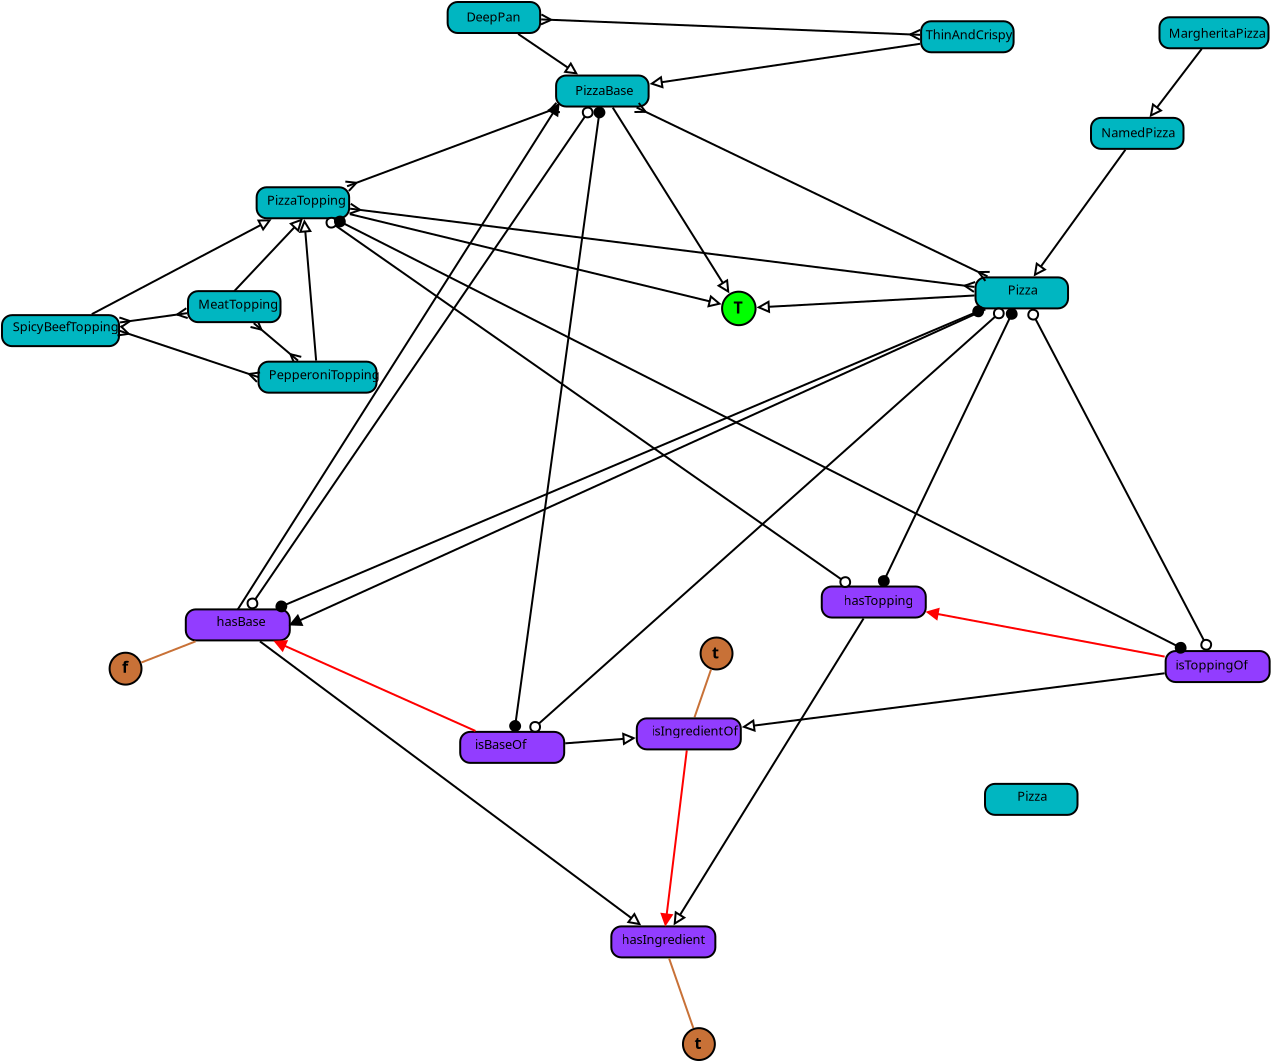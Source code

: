 <?xml version="1.0" encoding="UTF-8"?>
<dia:diagram xmlns:dia="http://www.lysator.liu.se/~alla/dia/">
  <dia:layer name="Tło" visible="true">
    <dia:group>
      <dia:object type="Standard - Box" version="0" id="O0">
        <dia:attribute name="obj_pos">
          <dia:point val="34.142,20.705"/>
        </dia:attribute>
        <dia:attribute name="obj_bb">
          <dia:rectangle val="34.093,20.655;39.392,22.305"/>
        </dia:attribute>
        <dia:attribute name="elem_corner">
          <dia:point val="34.142,20.705"/>
        </dia:attribute>
        <dia:attribute name="elem_width">
          <dia:real val="5.2"/>
        </dia:attribute>
        <dia:attribute name="elem_height">
          <dia:real val="1.55"/>
        </dia:attribute>
        <dia:attribute name="inner_color">
          <dia:color val="#923dff"/>
        </dia:attribute>
        <dia:attribute name="show_background">
          <dia:boolean val="true"/>
        </dia:attribute>
        <dia:attribute name="corner_radius">
          <dia:real val="0.5"/>
        </dia:attribute>
      </dia:object>
      <dia:object type="Standard - Text" version="1" id="O1">
        <dia:attribute name="obj_pos">
          <dia:point val="34.655,21.58"/>
        </dia:attribute>
        <dia:attribute name="obj_bb">
          <dia:rectangle val="34.655,21.038;38.678,21.977"/>
        </dia:attribute>
        <dia:attribute name="text">
          <dia:composite type="text">
            <dia:attribute name="string">
              <dia:string>#hasIngredient#</dia:string>
            </dia:attribute>
            <dia:attribute name="font">
              <dia:font family="sans" style="0" name="Helvetica"/>
            </dia:attribute>
            <dia:attribute name="height">
              <dia:real val="0.8"/>
            </dia:attribute>
            <dia:attribute name="pos">
              <dia:point val="34.655,21.58"/>
            </dia:attribute>
            <dia:attribute name="color">
              <dia:color val="#000000"/>
            </dia:attribute>
            <dia:attribute name="alignment">
              <dia:enum val="0"/>
            </dia:attribute>
          </dia:composite>
        </dia:attribute>
        <dia:attribute name="valign">
          <dia:enum val="3"/>
        </dia:attribute>
      </dia:object>
    </dia:group>
    <dia:group>
      <dia:object type="Standard - Box" version="0" id="O2">
        <dia:attribute name="obj_pos">
          <dia:point val="12.865,4.855"/>
        </dia:attribute>
        <dia:attribute name="obj_bb">
          <dia:rectangle val="12.815,4.805;18.115,6.455"/>
        </dia:attribute>
        <dia:attribute name="elem_corner">
          <dia:point val="12.865,4.855"/>
        </dia:attribute>
        <dia:attribute name="elem_width">
          <dia:real val="5.2"/>
        </dia:attribute>
        <dia:attribute name="elem_height">
          <dia:real val="1.55"/>
        </dia:attribute>
        <dia:attribute name="inner_color">
          <dia:color val="#923dff"/>
        </dia:attribute>
        <dia:attribute name="show_background">
          <dia:boolean val="true"/>
        </dia:attribute>
        <dia:attribute name="corner_radius">
          <dia:real val="0.5"/>
        </dia:attribute>
      </dia:object>
      <dia:object type="Standard - Text" version="1" id="O3">
        <dia:attribute name="obj_pos">
          <dia:point val="14.402,5.68"/>
        </dia:attribute>
        <dia:attribute name="obj_bb">
          <dia:rectangle val="14.402,5.138;16.858,6.077"/>
        </dia:attribute>
        <dia:attribute name="text">
          <dia:composite type="text">
            <dia:attribute name="string">
              <dia:string>#hasBase#</dia:string>
            </dia:attribute>
            <dia:attribute name="font">
              <dia:font family="sans" style="0" name="Helvetica"/>
            </dia:attribute>
            <dia:attribute name="height">
              <dia:real val="0.8"/>
            </dia:attribute>
            <dia:attribute name="pos">
              <dia:point val="14.402,5.68"/>
            </dia:attribute>
            <dia:attribute name="color">
              <dia:color val="#000000"/>
            </dia:attribute>
            <dia:attribute name="alignment">
              <dia:enum val="0"/>
            </dia:attribute>
          </dia:composite>
        </dia:attribute>
        <dia:attribute name="valign">
          <dia:enum val="3"/>
        </dia:attribute>
      </dia:object>
    </dia:group>
    <dia:group>
      <dia:object type="Standard - Box" version="0" id="O4">
        <dia:attribute name="obj_pos">
          <dia:point val="44.663,3.712"/>
        </dia:attribute>
        <dia:attribute name="obj_bb">
          <dia:rectangle val="44.612,3.663;49.913,5.312"/>
        </dia:attribute>
        <dia:attribute name="elem_corner">
          <dia:point val="44.663,3.712"/>
        </dia:attribute>
        <dia:attribute name="elem_width">
          <dia:real val="5.2"/>
        </dia:attribute>
        <dia:attribute name="elem_height">
          <dia:real val="1.55"/>
        </dia:attribute>
        <dia:attribute name="inner_color">
          <dia:color val="#923dff"/>
        </dia:attribute>
        <dia:attribute name="show_background">
          <dia:boolean val="true"/>
        </dia:attribute>
        <dia:attribute name="corner_radius">
          <dia:real val="0.5"/>
        </dia:attribute>
      </dia:object>
      <dia:object type="Standard - Text" version="1" id="O5">
        <dia:attribute name="obj_pos">
          <dia:point val="45.75,4.638"/>
        </dia:attribute>
        <dia:attribute name="obj_bb">
          <dia:rectangle val="45.75,4.095;49.04,5.035"/>
        </dia:attribute>
        <dia:attribute name="text">
          <dia:composite type="text">
            <dia:attribute name="string">
              <dia:string>#hasTopping#</dia:string>
            </dia:attribute>
            <dia:attribute name="font">
              <dia:font family="sans" style="0" name="Helvetica"/>
            </dia:attribute>
            <dia:attribute name="height">
              <dia:real val="0.8"/>
            </dia:attribute>
            <dia:attribute name="pos">
              <dia:point val="45.75,4.638"/>
            </dia:attribute>
            <dia:attribute name="color">
              <dia:color val="#000000"/>
            </dia:attribute>
            <dia:attribute name="alignment">
              <dia:enum val="0"/>
            </dia:attribute>
          </dia:composite>
        </dia:attribute>
        <dia:attribute name="valign">
          <dia:enum val="3"/>
        </dia:attribute>
      </dia:object>
    </dia:group>
    <dia:object type="Standard - Line" version="0" id="O6">
      <dia:attribute name="obj_pos">
        <dia:point val="16.572,6.455"/>
      </dia:attribute>
      <dia:attribute name="obj_bb">
        <dia:rectangle val="16.502,6.385;35.974,21.086"/>
      </dia:attribute>
      <dia:attribute name="conn_endpoints">
        <dia:point val="16.572,6.455"/>
        <dia:point val="35.635,20.655"/>
      </dia:attribute>
      <dia:attribute name="numcp">
        <dia:int val="1"/>
      </dia:attribute>
      <dia:attribute name="end_arrow">
        <dia:enum val="2"/>
      </dia:attribute>
      <dia:attribute name="end_arrow_length">
        <dia:real val="0.5"/>
      </dia:attribute>
      <dia:attribute name="end_arrow_width">
        <dia:real val="0.5"/>
      </dia:attribute>
      <dia:connections>
        <dia:connection handle="0" to="O2" connection="8"/>
        <dia:connection handle="1" to="O0" connection="8"/>
      </dia:connections>
    </dia:object>
    <dia:object type="Standard - Line" version="0" id="O7">
      <dia:attribute name="obj_pos">
        <dia:point val="46.753,5.311"/>
      </dia:attribute>
      <dia:attribute name="obj_bb">
        <dia:rectangle val="36.801,5.242;46.822,20.962"/>
      </dia:attribute>
      <dia:attribute name="conn_endpoints">
        <dia:point val="46.753,5.311"/>
        <dia:point val="37.252,20.657"/>
      </dia:attribute>
      <dia:attribute name="numcp">
        <dia:int val="1"/>
      </dia:attribute>
      <dia:attribute name="end_arrow">
        <dia:enum val="2"/>
      </dia:attribute>
      <dia:attribute name="end_arrow_length">
        <dia:real val="0.5"/>
      </dia:attribute>
      <dia:attribute name="end_arrow_width">
        <dia:real val="0.5"/>
      </dia:attribute>
      <dia:connections>
        <dia:connection handle="0" to="O4" connection="8"/>
        <dia:connection handle="1" to="O0" connection="8"/>
      </dia:connections>
    </dia:object>
    <dia:object type="Standard - Line" version="0" id="O8">
      <dia:attribute name="obj_pos">
        <dia:point val="37.914,11.904"/>
      </dia:attribute>
      <dia:attribute name="obj_bb">
        <dia:rectangle val="36.341,11.848;37.97,20.766"/>
      </dia:attribute>
      <dia:attribute name="conn_endpoints">
        <dia:point val="37.914,11.904"/>
        <dia:point val="36.843,20.656"/>
      </dia:attribute>
      <dia:attribute name="numcp">
        <dia:int val="1"/>
      </dia:attribute>
      <dia:attribute name="line_color">
        <dia:color val="#ff0000"/>
      </dia:attribute>
      <dia:attribute name="end_arrow">
        <dia:enum val="3"/>
      </dia:attribute>
      <dia:attribute name="end_arrow_length">
        <dia:real val="0.5"/>
      </dia:attribute>
      <dia:attribute name="end_arrow_width">
        <dia:real val="0.5"/>
      </dia:attribute>
      <dia:connections>
        <dia:connection handle="0" to="O23" connection="8"/>
        <dia:connection handle="1" to="O0" connection="8"/>
      </dia:connections>
    </dia:object>
    <dia:group>
      <dia:object type="Standard - Box" version="0" id="O9">
        <dia:attribute name="obj_pos">
          <dia:point val="26.585,10.98"/>
        </dia:attribute>
        <dia:attribute name="obj_bb">
          <dia:rectangle val="26.535,10.93;31.835,12.58"/>
        </dia:attribute>
        <dia:attribute name="elem_corner">
          <dia:point val="26.585,10.98"/>
        </dia:attribute>
        <dia:attribute name="elem_width">
          <dia:real val="5.2"/>
        </dia:attribute>
        <dia:attribute name="elem_height">
          <dia:real val="1.55"/>
        </dia:attribute>
        <dia:attribute name="inner_color">
          <dia:color val="#923dff"/>
        </dia:attribute>
        <dia:attribute name="show_background">
          <dia:boolean val="true"/>
        </dia:attribute>
        <dia:attribute name="corner_radius">
          <dia:real val="0.5"/>
        </dia:attribute>
      </dia:object>
      <dia:object type="Standard - Text" version="1" id="O10">
        <dia:attribute name="obj_pos">
          <dia:point val="27.322,11.83"/>
        </dia:attribute>
        <dia:attribute name="obj_bb">
          <dia:rectangle val="27.322,11.287;29.877,12.227"/>
        </dia:attribute>
        <dia:attribute name="text">
          <dia:composite type="text">
            <dia:attribute name="string">
              <dia:string>#isBaseOf#</dia:string>
            </dia:attribute>
            <dia:attribute name="font">
              <dia:font family="sans" style="0" name="Helvetica"/>
            </dia:attribute>
            <dia:attribute name="height">
              <dia:real val="0.8"/>
            </dia:attribute>
            <dia:attribute name="pos">
              <dia:point val="27.322,11.83"/>
            </dia:attribute>
            <dia:attribute name="color">
              <dia:color val="#000000"/>
            </dia:attribute>
            <dia:attribute name="alignment">
              <dia:enum val="0"/>
            </dia:attribute>
          </dia:composite>
        </dia:attribute>
        <dia:attribute name="valign">
          <dia:enum val="3"/>
        </dia:attribute>
      </dia:object>
    </dia:group>
    <dia:group>
      <dia:object type="Standard - Box" version="0" id="O11">
        <dia:attribute name="obj_pos">
          <dia:point val="61.857,6.938"/>
        </dia:attribute>
        <dia:attribute name="obj_bb">
          <dia:rectangle val="61.807,6.888;67.107,8.537"/>
        </dia:attribute>
        <dia:attribute name="elem_corner">
          <dia:point val="61.857,6.938"/>
        </dia:attribute>
        <dia:attribute name="elem_width">
          <dia:real val="5.2"/>
        </dia:attribute>
        <dia:attribute name="elem_height">
          <dia:real val="1.55"/>
        </dia:attribute>
        <dia:attribute name="inner_color">
          <dia:color val="#923dff"/>
        </dia:attribute>
        <dia:attribute name="show_background">
          <dia:boolean val="true"/>
        </dia:attribute>
        <dia:attribute name="corner_radius">
          <dia:real val="0.5"/>
        </dia:attribute>
      </dia:object>
      <dia:object type="Standard - Text" version="1" id="O12">
        <dia:attribute name="obj_pos">
          <dia:point val="62.345,7.862"/>
        </dia:attribute>
        <dia:attribute name="obj_bb">
          <dia:rectangle val="62.345,7.32;65.735,8.26"/>
        </dia:attribute>
        <dia:attribute name="text">
          <dia:composite type="text">
            <dia:attribute name="string">
              <dia:string>#isToppingOf#</dia:string>
            </dia:attribute>
            <dia:attribute name="font">
              <dia:font family="sans" style="0" name="Helvetica"/>
            </dia:attribute>
            <dia:attribute name="height">
              <dia:real val="0.8"/>
            </dia:attribute>
            <dia:attribute name="pos">
              <dia:point val="62.345,7.862"/>
            </dia:attribute>
            <dia:attribute name="color">
              <dia:color val="#000000"/>
            </dia:attribute>
            <dia:attribute name="alignment">
              <dia:enum val="0"/>
            </dia:attribute>
          </dia:composite>
        </dia:attribute>
        <dia:attribute name="valign">
          <dia:enum val="3"/>
        </dia:attribute>
      </dia:object>
    </dia:group>
    <dia:object type="Standard - Line" version="0" id="O13">
      <dia:attribute name="obj_pos">
        <dia:point val="27.349,10.935"/>
      </dia:attribute>
      <dia:attribute name="obj_bb">
        <dia:rectangle val="17.051,5.973;27.415,11.002"/>
      </dia:attribute>
      <dia:attribute name="conn_endpoints">
        <dia:point val="27.349,10.935"/>
        <dia:point val="17.301,6.449"/>
      </dia:attribute>
      <dia:attribute name="numcp">
        <dia:int val="1"/>
      </dia:attribute>
      <dia:attribute name="line_color">
        <dia:color val="#ff0000"/>
      </dia:attribute>
      <dia:attribute name="end_arrow">
        <dia:enum val="3"/>
      </dia:attribute>
      <dia:attribute name="end_arrow_length">
        <dia:real val="0.5"/>
      </dia:attribute>
      <dia:attribute name="end_arrow_width">
        <dia:real val="0.5"/>
      </dia:attribute>
      <dia:connections>
        <dia:connection handle="0" to="O9" connection="8"/>
        <dia:connection handle="1" to="O2" connection="8"/>
      </dia:connections>
    </dia:object>
    <dia:object type="Standard - Line" version="0" id="O14">
      <dia:attribute name="obj_pos">
        <dia:point val="61.807,7.215"/>
      </dia:attribute>
      <dia:attribute name="obj_bb">
        <dia:rectangle val="49.771,4.484;61.865,7.274"/>
      </dia:attribute>
      <dia:attribute name="conn_endpoints">
        <dia:point val="61.807,7.215"/>
        <dia:point val="49.913,4.985"/>
      </dia:attribute>
      <dia:attribute name="numcp">
        <dia:int val="1"/>
      </dia:attribute>
      <dia:attribute name="line_color">
        <dia:color val="#ff0000"/>
      </dia:attribute>
      <dia:attribute name="end_arrow">
        <dia:enum val="3"/>
      </dia:attribute>
      <dia:attribute name="end_arrow_length">
        <dia:real val="0.5"/>
      </dia:attribute>
      <dia:attribute name="end_arrow_width">
        <dia:real val="0.5"/>
      </dia:attribute>
      <dia:connections>
        <dia:connection handle="0" to="O11" connection="8"/>
        <dia:connection handle="1" to="O4" connection="8"/>
      </dia:connections>
    </dia:object>
    <dia:object type="Standard - Line" version="0" id="O15">
      <dia:attribute name="obj_pos">
        <dia:point val="31.835,11.552"/>
      </dia:attribute>
      <dia:attribute name="obj_bb">
        <dia:rectangle val="31.781,10.78;35.453,11.785"/>
      </dia:attribute>
      <dia:attribute name="conn_endpoints">
        <dia:point val="31.835,11.552"/>
        <dia:point val="35.365,11.283"/>
      </dia:attribute>
      <dia:attribute name="numcp">
        <dia:int val="1"/>
      </dia:attribute>
      <dia:attribute name="end_arrow">
        <dia:enum val="2"/>
      </dia:attribute>
      <dia:attribute name="end_arrow_length">
        <dia:real val="0.5"/>
      </dia:attribute>
      <dia:attribute name="end_arrow_width">
        <dia:real val="0.5"/>
      </dia:attribute>
      <dia:connections>
        <dia:connection handle="0" to="O9" connection="8"/>
        <dia:connection handle="1" to="O23" connection="8"/>
      </dia:connections>
    </dia:object>
    <dia:object type="Standard - Line" version="0" id="O16">
      <dia:attribute name="obj_pos">
        <dia:point val="61.809,8.05"/>
      </dia:attribute>
      <dia:attribute name="obj_bb">
        <dia:rectangle val="40.551,7.994;61.865,11.245"/>
      </dia:attribute>
      <dia:attribute name="conn_endpoints">
        <dia:point val="61.809,8.05"/>
        <dia:point val="40.663,10.743"/>
      </dia:attribute>
      <dia:attribute name="numcp">
        <dia:int val="1"/>
      </dia:attribute>
      <dia:attribute name="end_arrow">
        <dia:enum val="2"/>
      </dia:attribute>
      <dia:attribute name="end_arrow_length">
        <dia:real val="0.5"/>
      </dia:attribute>
      <dia:attribute name="end_arrow_width">
        <dia:real val="0.5"/>
      </dia:attribute>
      <dia:connections>
        <dia:connection handle="0" to="O11" connection="8"/>
        <dia:connection handle="1" to="O23" connection="8"/>
      </dia:connections>
    </dia:object>
    <dia:group>
      <dia:object type="Geometric - Perfect Circle" version="0" id="O17">
        <dia:attribute name="obj_pos">
          <dia:point val="38.605,6.263"/>
        </dia:attribute>
        <dia:attribute name="obj_bb">
          <dia:rectangle val="38.555,6.213;40.25,7.907"/>
        </dia:attribute>
        <dia:attribute name="elem_corner">
          <dia:point val="38.605,6.263"/>
        </dia:attribute>
        <dia:attribute name="elem_width">
          <dia:real val="1.595"/>
        </dia:attribute>
        <dia:attribute name="elem_height">
          <dia:real val="1.595"/>
        </dia:attribute>
        <dia:attribute name="line_width">
          <dia:real val="0.1"/>
        </dia:attribute>
        <dia:attribute name="line_colour">
          <dia:color val="#000000"/>
        </dia:attribute>
        <dia:attribute name="fill_colour">
          <dia:color val="#c87137"/>
        </dia:attribute>
        <dia:attribute name="show_background">
          <dia:boolean val="true"/>
        </dia:attribute>
        <dia:attribute name="line_style">
          <dia:enum val="0"/>
          <dia:real val="1"/>
        </dia:attribute>
        <dia:attribute name="flip_horizontal">
          <dia:boolean val="false"/>
        </dia:attribute>
        <dia:attribute name="flip_vertical">
          <dia:boolean val="false"/>
        </dia:attribute>
      </dia:object>
      <dia:object type="Standard - Text" version="1" id="O18">
        <dia:attribute name="obj_pos">
          <dia:point val="39.18,7.31"/>
        </dia:attribute>
        <dia:attribute name="obj_bb">
          <dia:rectangle val="39.18,6.633;39.528,7.805"/>
        </dia:attribute>
        <dia:attribute name="text">
          <dia:composite type="text">
            <dia:attribute name="string">
              <dia:string>#t#</dia:string>
            </dia:attribute>
            <dia:attribute name="font">
              <dia:font family="sans" style="80" name="Helvetica-Bold"/>
            </dia:attribute>
            <dia:attribute name="height">
              <dia:real val="1"/>
            </dia:attribute>
            <dia:attribute name="pos">
              <dia:point val="39.18,7.31"/>
            </dia:attribute>
            <dia:attribute name="color">
              <dia:color val="#000000"/>
            </dia:attribute>
            <dia:attribute name="alignment">
              <dia:enum val="0"/>
            </dia:attribute>
          </dia:composite>
        </dia:attribute>
        <dia:attribute name="valign">
          <dia:enum val="3"/>
        </dia:attribute>
      </dia:object>
    </dia:group>
    <dia:object type="Standard - Line" version="0" id="O19">
      <dia:attribute name="obj_pos">
        <dia:point val="39.126,7.861"/>
      </dia:attribute>
      <dia:attribute name="obj_bb">
        <dia:rectangle val="38.236,7.798;39.19,10.319"/>
      </dia:attribute>
      <dia:attribute name="conn_endpoints">
        <dia:point val="39.126,7.861"/>
        <dia:point val="38.3,10.255"/>
      </dia:attribute>
      <dia:attribute name="numcp">
        <dia:int val="1"/>
      </dia:attribute>
      <dia:attribute name="line_color">
        <dia:color val="#c87137"/>
      </dia:attribute>
      <dia:connections>
        <dia:connection handle="0" to="O17" connection="8"/>
        <dia:connection handle="1" to="O23" connection="8"/>
      </dia:connections>
    </dia:object>
    <dia:group>
      <dia:object type="Geometric - Perfect Circle" version="0" id="O20">
        <dia:attribute name="obj_pos">
          <dia:point val="37.723,25.793"/>
        </dia:attribute>
        <dia:attribute name="obj_bb">
          <dia:rectangle val="37.673,25.742;39.368,27.438"/>
        </dia:attribute>
        <dia:attribute name="elem_corner">
          <dia:point val="37.723,25.793"/>
        </dia:attribute>
        <dia:attribute name="elem_width">
          <dia:real val="1.595"/>
        </dia:attribute>
        <dia:attribute name="elem_height">
          <dia:real val="1.595"/>
        </dia:attribute>
        <dia:attribute name="line_width">
          <dia:real val="0.1"/>
        </dia:attribute>
        <dia:attribute name="line_colour">
          <dia:color val="#000000"/>
        </dia:attribute>
        <dia:attribute name="fill_colour">
          <dia:color val="#c87137"/>
        </dia:attribute>
        <dia:attribute name="show_background">
          <dia:boolean val="true"/>
        </dia:attribute>
        <dia:attribute name="line_style">
          <dia:enum val="0"/>
          <dia:real val="1"/>
        </dia:attribute>
        <dia:attribute name="flip_horizontal">
          <dia:boolean val="false"/>
        </dia:attribute>
        <dia:attribute name="flip_vertical">
          <dia:boolean val="false"/>
        </dia:attribute>
      </dia:object>
      <dia:object type="Standard - Text" version="1" id="O21">
        <dia:attribute name="obj_pos">
          <dia:point val="38.298,26.84"/>
        </dia:attribute>
        <dia:attribute name="obj_bb">
          <dia:rectangle val="38.298,26.163;38.645,27.335"/>
        </dia:attribute>
        <dia:attribute name="text">
          <dia:composite type="text">
            <dia:attribute name="string">
              <dia:string>#t#</dia:string>
            </dia:attribute>
            <dia:attribute name="font">
              <dia:font family="sans" style="80" name="Helvetica-Bold"/>
            </dia:attribute>
            <dia:attribute name="height">
              <dia:real val="1"/>
            </dia:attribute>
            <dia:attribute name="pos">
              <dia:point val="38.298,26.84"/>
            </dia:attribute>
            <dia:attribute name="color">
              <dia:color val="#000000"/>
            </dia:attribute>
            <dia:attribute name="alignment">
              <dia:enum val="0"/>
            </dia:attribute>
          </dia:composite>
        </dia:attribute>
        <dia:attribute name="valign">
          <dia:enum val="3"/>
        </dia:attribute>
      </dia:object>
    </dia:group>
    <dia:object type="Standard - Line" version="0" id="O22">
      <dia:attribute name="obj_pos">
        <dia:point val="37.029,22.305"/>
      </dia:attribute>
      <dia:attribute name="obj_bb">
        <dia:rectangle val="36.966,22.241;38.306,25.854"/>
      </dia:attribute>
      <dia:attribute name="conn_endpoints">
        <dia:point val="37.029,22.305"/>
        <dia:point val="38.242,25.79"/>
      </dia:attribute>
      <dia:attribute name="numcp">
        <dia:int val="1"/>
      </dia:attribute>
      <dia:attribute name="line_color">
        <dia:color val="#c87137"/>
      </dia:attribute>
      <dia:connections>
        <dia:connection handle="0" to="O0" connection="8"/>
        <dia:connection handle="1" to="O20" connection="8"/>
      </dia:connections>
    </dia:object>
    <dia:group>
      <dia:object type="Standard - Box" version="0" id="O23">
        <dia:attribute name="obj_pos">
          <dia:point val="35.415,10.305"/>
        </dia:attribute>
        <dia:attribute name="obj_bb">
          <dia:rectangle val="35.365,10.255;40.665,11.905"/>
        </dia:attribute>
        <dia:attribute name="elem_corner">
          <dia:point val="35.415,10.305"/>
        </dia:attribute>
        <dia:attribute name="elem_width">
          <dia:real val="5.2"/>
        </dia:attribute>
        <dia:attribute name="elem_height">
          <dia:real val="1.55"/>
        </dia:attribute>
        <dia:attribute name="inner_color">
          <dia:color val="#923dff"/>
        </dia:attribute>
        <dia:attribute name="show_background">
          <dia:boolean val="true"/>
        </dia:attribute>
        <dia:attribute name="corner_radius">
          <dia:real val="0.5"/>
        </dia:attribute>
      </dia:object>
      <dia:object type="Standard - Text" version="1" id="O24">
        <dia:attribute name="obj_pos">
          <dia:point val="36.153,11.155"/>
        </dia:attribute>
        <dia:attribute name="obj_bb">
          <dia:rectangle val="36.153,10.613;40.275,11.553"/>
        </dia:attribute>
        <dia:attribute name="text">
          <dia:composite type="text">
            <dia:attribute name="string">
              <dia:string>#isIngredientOf#</dia:string>
            </dia:attribute>
            <dia:attribute name="font">
              <dia:font family="sans" style="0" name="Helvetica"/>
            </dia:attribute>
            <dia:attribute name="height">
              <dia:real val="0.8"/>
            </dia:attribute>
            <dia:attribute name="pos">
              <dia:point val="36.153,11.155"/>
            </dia:attribute>
            <dia:attribute name="color">
              <dia:color val="#000000"/>
            </dia:attribute>
            <dia:attribute name="alignment">
              <dia:enum val="0"/>
            </dia:attribute>
          </dia:composite>
        </dia:attribute>
        <dia:attribute name="valign">
          <dia:enum val="3"/>
        </dia:attribute>
      </dia:object>
    </dia:group>
    <dia:group>
      <dia:object type="Geometric - Perfect Circle" version="0" id="O25">
        <dia:attribute name="obj_pos">
          <dia:point val="9.055,7.022"/>
        </dia:attribute>
        <dia:attribute name="obj_bb">
          <dia:rectangle val="9.005,6.973;10.7,8.668"/>
        </dia:attribute>
        <dia:attribute name="elem_corner">
          <dia:point val="9.055,7.022"/>
        </dia:attribute>
        <dia:attribute name="elem_width">
          <dia:real val="1.595"/>
        </dia:attribute>
        <dia:attribute name="elem_height">
          <dia:real val="1.595"/>
        </dia:attribute>
        <dia:attribute name="line_width">
          <dia:real val="0.1"/>
        </dia:attribute>
        <dia:attribute name="line_colour">
          <dia:color val="#000000"/>
        </dia:attribute>
        <dia:attribute name="fill_colour">
          <dia:color val="#c87137"/>
        </dia:attribute>
        <dia:attribute name="show_background">
          <dia:boolean val="true"/>
        </dia:attribute>
        <dia:attribute name="line_style">
          <dia:enum val="0"/>
          <dia:real val="1"/>
        </dia:attribute>
        <dia:attribute name="flip_horizontal">
          <dia:boolean val="false"/>
        </dia:attribute>
        <dia:attribute name="flip_vertical">
          <dia:boolean val="false"/>
        </dia:attribute>
      </dia:object>
      <dia:object type="Standard - Text" version="1" id="O26">
        <dia:attribute name="obj_pos">
          <dia:point val="9.68,8.02"/>
        </dia:attribute>
        <dia:attribute name="obj_bb">
          <dia:rectangle val="9.68,7.343;9.998,8.515"/>
        </dia:attribute>
        <dia:attribute name="text">
          <dia:composite type="text">
            <dia:attribute name="string">
              <dia:string>#f#</dia:string>
            </dia:attribute>
            <dia:attribute name="font">
              <dia:font family="sans" style="80" name="Helvetica-Bold"/>
            </dia:attribute>
            <dia:attribute name="height">
              <dia:real val="1"/>
            </dia:attribute>
            <dia:attribute name="pos">
              <dia:point val="9.68,8.02"/>
            </dia:attribute>
            <dia:attribute name="color">
              <dia:color val="#000000"/>
            </dia:attribute>
            <dia:attribute name="alignment">
              <dia:enum val="0"/>
            </dia:attribute>
          </dia:composite>
        </dia:attribute>
        <dia:attribute name="valign">
          <dia:enum val="3"/>
        </dia:attribute>
      </dia:object>
    </dia:group>
    <dia:object type="Standard - Line" version="0" id="O27">
      <dia:attribute name="obj_pos">
        <dia:point val="10.642,7.512"/>
      </dia:attribute>
      <dia:attribute name="obj_bb">
        <dia:rectangle val="10.577,6.389;13.42,7.577"/>
      </dia:attribute>
      <dia:attribute name="conn_endpoints">
        <dia:point val="10.642,7.512"/>
        <dia:point val="13.355,6.453"/>
      </dia:attribute>
      <dia:attribute name="numcp">
        <dia:int val="1"/>
      </dia:attribute>
      <dia:attribute name="line_color">
        <dia:color val="#c87137"/>
      </dia:attribute>
      <dia:connections>
        <dia:connection handle="0" to="O25" connection="8"/>
        <dia:connection handle="1" to="O2" connection="8"/>
      </dia:connections>
    </dia:object>
    <dia:group>
      <dia:object type="Geometric - Perfect Circle" version="0" id="O28">
        <dia:attribute name="obj_pos">
          <dia:point val="39.679,-11.03"/>
        </dia:attribute>
        <dia:attribute name="obj_bb">
          <dia:rectangle val="39.629,-11.08;41.404,-9.305"/>
        </dia:attribute>
        <dia:attribute name="elem_corner">
          <dia:point val="39.679,-11.03"/>
        </dia:attribute>
        <dia:attribute name="elem_width">
          <dia:real val="1.675"/>
        </dia:attribute>
        <dia:attribute name="elem_height">
          <dia:real val="1.675"/>
        </dia:attribute>
        <dia:attribute name="line_width">
          <dia:real val="0.1"/>
        </dia:attribute>
        <dia:attribute name="line_colour">
          <dia:color val="#000000"/>
        </dia:attribute>
        <dia:attribute name="fill_colour">
          <dia:color val="#00ff00"/>
        </dia:attribute>
        <dia:attribute name="show_background">
          <dia:boolean val="true"/>
        </dia:attribute>
        <dia:attribute name="line_style">
          <dia:enum val="0"/>
          <dia:real val="1"/>
        </dia:attribute>
        <dia:attribute name="flip_horizontal">
          <dia:boolean val="false"/>
        </dia:attribute>
        <dia:attribute name="flip_vertical">
          <dia:boolean val="false"/>
        </dia:attribute>
      </dia:object>
      <dia:object type="Standard - Text" version="1" id="O29">
        <dia:attribute name="obj_pos">
          <dia:point val="40.254,-9.943"/>
        </dia:attribute>
        <dia:attribute name="obj_bb">
          <dia:rectangle val="40.254,-10.62;40.752,-9.447"/>
        </dia:attribute>
        <dia:attribute name="text">
          <dia:composite type="text">
            <dia:attribute name="string">
              <dia:string>#T#</dia:string>
            </dia:attribute>
            <dia:attribute name="font">
              <dia:font family="sans" style="80" name="Helvetica-Bold"/>
            </dia:attribute>
            <dia:attribute name="height">
              <dia:real val="1"/>
            </dia:attribute>
            <dia:attribute name="pos">
              <dia:point val="40.254,-9.943"/>
            </dia:attribute>
            <dia:attribute name="color">
              <dia:color val="#000000"/>
            </dia:attribute>
            <dia:attribute name="alignment">
              <dia:enum val="0"/>
            </dia:attribute>
          </dia:composite>
        </dia:attribute>
        <dia:attribute name="valign">
          <dia:enum val="3"/>
        </dia:attribute>
      </dia:object>
    </dia:group>
    <dia:group>
      <dia:object type="Standard - Box" version="0" id="O30">
        <dia:attribute name="obj_pos">
          <dia:point val="52.352,-11.745"/>
        </dia:attribute>
        <dia:attribute name="obj_bb">
          <dia:rectangle val="52.303,-11.795;57.028,-10.145"/>
        </dia:attribute>
        <dia:attribute name="elem_corner">
          <dia:point val="52.352,-11.745"/>
        </dia:attribute>
        <dia:attribute name="elem_width">
          <dia:real val="4.625"/>
        </dia:attribute>
        <dia:attribute name="elem_height">
          <dia:real val="1.55"/>
        </dia:attribute>
        <dia:attribute name="inner_color">
          <dia:color val="#00b6c1"/>
        </dia:attribute>
        <dia:attribute name="show_background">
          <dia:boolean val="true"/>
        </dia:attribute>
        <dia:attribute name="corner_radius">
          <dia:real val="0.5"/>
        </dia:attribute>
      </dia:object>
      <dia:object type="Standard - Text" version="1" id="O31">
        <dia:attribute name="obj_pos">
          <dia:point val="53.965,-10.895"/>
        </dia:attribute>
        <dia:attribute name="obj_bb">
          <dia:rectangle val="53.965,-11.437;55.435,-10.497"/>
        </dia:attribute>
        <dia:attribute name="text">
          <dia:composite type="text">
            <dia:attribute name="string">
              <dia:string>#Pizza#</dia:string>
            </dia:attribute>
            <dia:attribute name="font">
              <dia:font family="sans" style="0" name="Helvetica"/>
            </dia:attribute>
            <dia:attribute name="height">
              <dia:real val="0.8"/>
            </dia:attribute>
            <dia:attribute name="pos">
              <dia:point val="53.965,-10.895"/>
            </dia:attribute>
            <dia:attribute name="color">
              <dia:color val="#000000"/>
            </dia:attribute>
            <dia:attribute name="alignment">
              <dia:enum val="0"/>
            </dia:attribute>
          </dia:composite>
        </dia:attribute>
        <dia:attribute name="valign">
          <dia:enum val="3"/>
        </dia:attribute>
      </dia:object>
    </dia:group>
    <dia:group>
      <dia:object type="Standard - Box" version="0" id="O32">
        <dia:attribute name="obj_pos">
          <dia:point val="31.38,-21.838"/>
        </dia:attribute>
        <dia:attribute name="obj_bb">
          <dia:rectangle val="31.33,-21.889;36.055,-20.238"/>
        </dia:attribute>
        <dia:attribute name="elem_corner">
          <dia:point val="31.38,-21.838"/>
        </dia:attribute>
        <dia:attribute name="elem_width">
          <dia:real val="4.625"/>
        </dia:attribute>
        <dia:attribute name="elem_height">
          <dia:real val="1.55"/>
        </dia:attribute>
        <dia:attribute name="inner_color">
          <dia:color val="#00b6c1"/>
        </dia:attribute>
        <dia:attribute name="show_background">
          <dia:boolean val="true"/>
        </dia:attribute>
        <dia:attribute name="corner_radius">
          <dia:real val="0.5"/>
        </dia:attribute>
      </dia:object>
      <dia:object type="Standard - Text" version="1" id="O33">
        <dia:attribute name="obj_pos">
          <dia:point val="32.343,-20.864"/>
        </dia:attribute>
        <dia:attribute name="obj_bb">
          <dia:rectangle val="32.343,-21.406;35.235,-20.466"/>
        </dia:attribute>
        <dia:attribute name="text">
          <dia:composite type="text">
            <dia:attribute name="string">
              <dia:string>#PizzaBase#</dia:string>
            </dia:attribute>
            <dia:attribute name="font">
              <dia:font family="sans" style="0" name="Helvetica"/>
            </dia:attribute>
            <dia:attribute name="height">
              <dia:real val="0.8"/>
            </dia:attribute>
            <dia:attribute name="pos">
              <dia:point val="32.343,-20.864"/>
            </dia:attribute>
            <dia:attribute name="color">
              <dia:color val="#000000"/>
            </dia:attribute>
            <dia:attribute name="alignment">
              <dia:enum val="0"/>
            </dia:attribute>
          </dia:composite>
        </dia:attribute>
        <dia:attribute name="valign">
          <dia:enum val="3"/>
        </dia:attribute>
      </dia:object>
    </dia:group>
    <dia:group>
      <dia:object type="Standard - Box" version="0" id="O34">
        <dia:attribute name="obj_pos">
          <dia:point val="16.407,-16.251"/>
        </dia:attribute>
        <dia:attribute name="obj_bb">
          <dia:rectangle val="16.358,-16.301;21.082,-14.651"/>
        </dia:attribute>
        <dia:attribute name="elem_corner">
          <dia:point val="16.407,-16.251"/>
        </dia:attribute>
        <dia:attribute name="elem_width">
          <dia:real val="4.625"/>
        </dia:attribute>
        <dia:attribute name="elem_height">
          <dia:real val="1.55"/>
        </dia:attribute>
        <dia:attribute name="inner_color">
          <dia:color val="#00b6c1"/>
        </dia:attribute>
        <dia:attribute name="show_background">
          <dia:boolean val="true"/>
        </dia:attribute>
        <dia:attribute name="corner_radius">
          <dia:real val="0.5"/>
        </dia:attribute>
      </dia:object>
      <dia:object type="Standard - Text" version="1" id="O35">
        <dia:attribute name="obj_pos">
          <dia:point val="16.92,-15.376"/>
        </dia:attribute>
        <dia:attribute name="obj_bb">
          <dia:rectangle val="16.92,-15.918;20.648,-14.979"/>
        </dia:attribute>
        <dia:attribute name="text">
          <dia:composite type="text">
            <dia:attribute name="string">
              <dia:string>#PizzaTopping#</dia:string>
            </dia:attribute>
            <dia:attribute name="font">
              <dia:font family="sans" style="0" name="Helvetica"/>
            </dia:attribute>
            <dia:attribute name="height">
              <dia:real val="0.8"/>
            </dia:attribute>
            <dia:attribute name="pos">
              <dia:point val="16.92,-15.376"/>
            </dia:attribute>
            <dia:attribute name="color">
              <dia:color val="#000000"/>
            </dia:attribute>
            <dia:attribute name="alignment">
              <dia:enum val="0"/>
            </dia:attribute>
          </dia:composite>
        </dia:attribute>
        <dia:attribute name="valign">
          <dia:enum val="3"/>
        </dia:attribute>
      </dia:object>
    </dia:group>
    <dia:object type="Standard - Line" version="0" id="O36">
      <dia:attribute name="obj_pos">
        <dia:point val="21.072,-14.906"/>
      </dia:attribute>
      <dia:attribute name="obj_bb">
        <dia:rectangle val="21.012,-14.966;39.82,-9.904"/>
      </dia:attribute>
      <dia:attribute name="conn_endpoints">
        <dia:point val="21.072,-14.906"/>
        <dia:point val="39.654,-10.402"/>
      </dia:attribute>
      <dia:attribute name="numcp">
        <dia:int val="1"/>
      </dia:attribute>
      <dia:attribute name="end_arrow">
        <dia:enum val="2"/>
      </dia:attribute>
      <dia:attribute name="end_arrow_length">
        <dia:real val="0.5"/>
      </dia:attribute>
      <dia:attribute name="end_arrow_width">
        <dia:real val="0.5"/>
      </dia:attribute>
      <dia:connections>
        <dia:connection handle="0" to="O34" connection="8"/>
        <dia:connection handle="1" to="O28" connection="8"/>
      </dia:connections>
    </dia:object>
    <dia:object type="Standard - Line" version="0" id="O37">
      <dia:attribute name="obj_pos">
        <dia:point val="34.21,-20.239"/>
      </dia:attribute>
      <dia:attribute name="obj_bb">
        <dia:rectangle val="34.141,-20.308;40.495,-10.636"/>
      </dia:attribute>
      <dia:attribute name="conn_endpoints">
        <dia:point val="34.21,-20.239"/>
        <dia:point val="40.045,-10.944"/>
      </dia:attribute>
      <dia:attribute name="numcp">
        <dia:int val="1"/>
      </dia:attribute>
      <dia:attribute name="end_arrow">
        <dia:enum val="2"/>
      </dia:attribute>
      <dia:attribute name="end_arrow_length">
        <dia:real val="0.5"/>
      </dia:attribute>
      <dia:attribute name="end_arrow_width">
        <dia:real val="0.5"/>
      </dia:attribute>
      <dia:connections>
        <dia:connection handle="0" to="O32" connection="8"/>
        <dia:connection handle="1" to="O28" connection="8"/>
      </dia:connections>
    </dia:object>
    <dia:object type="Standard - Line" version="0" id="O38">
      <dia:attribute name="obj_pos">
        <dia:point val="52.309,-10.84"/>
      </dia:attribute>
      <dia:attribute name="obj_bb">
        <dia:rectangle val="41.326,-10.893;52.362,-9.739"/>
      </dia:attribute>
      <dia:attribute name="conn_endpoints">
        <dia:point val="52.309,-10.84"/>
        <dia:point val="41.403,-10.241"/>
      </dia:attribute>
      <dia:attribute name="numcp">
        <dia:int val="1"/>
      </dia:attribute>
      <dia:attribute name="end_arrow">
        <dia:enum val="2"/>
      </dia:attribute>
      <dia:attribute name="end_arrow_length">
        <dia:real val="0.5"/>
      </dia:attribute>
      <dia:attribute name="end_arrow_width">
        <dia:real val="0.5"/>
      </dia:attribute>
      <dia:connections>
        <dia:connection handle="0" to="O30" connection="8"/>
        <dia:connection handle="1" to="O28" connection="8"/>
      </dia:connections>
    </dia:object>
    <dia:object type="Standard - Line" version="0" id="O39">
      <dia:attribute name="obj_pos">
        <dia:point val="21.082,-15.18"/>
      </dia:attribute>
      <dia:attribute name="obj_bb">
        <dia:rectangle val="20.97,-15.682;52.415,-10.764"/>
      </dia:attribute>
      <dia:attribute name="conn_endpoints">
        <dia:point val="21.082,-15.18"/>
        <dia:point val="52.303,-11.266"/>
      </dia:attribute>
      <dia:attribute name="numcp">
        <dia:int val="1"/>
      </dia:attribute>
      <dia:attribute name="start_arrow">
        <dia:enum val="20"/>
      </dia:attribute>
      <dia:attribute name="start_arrow_length">
        <dia:real val="0.5"/>
      </dia:attribute>
      <dia:attribute name="start_arrow_width">
        <dia:real val="0.5"/>
      </dia:attribute>
      <dia:attribute name="end_arrow">
        <dia:enum val="20"/>
      </dia:attribute>
      <dia:attribute name="end_arrow_length">
        <dia:real val="0.5"/>
      </dia:attribute>
      <dia:attribute name="end_arrow_width">
        <dia:real val="0.5"/>
      </dia:attribute>
      <dia:connections>
        <dia:connection handle="0" to="O34" connection="8"/>
        <dia:connection handle="1" to="O30" connection="8"/>
      </dia:connections>
    </dia:object>
    <dia:object type="Standard - Line" version="0" id="O40">
      <dia:attribute name="obj_pos">
        <dia:point val="16.262,-9.456"/>
      </dia:attribute>
      <dia:attribute name="obj_bb">
        <dia:rectangle val="15.901,-9.87;18.838,-7.167"/>
      </dia:attribute>
      <dia:attribute name="conn_endpoints">
        <dia:point val="16.262,-9.456"/>
        <dia:point val="18.477,-7.581"/>
      </dia:attribute>
      <dia:attribute name="numcp">
        <dia:int val="1"/>
      </dia:attribute>
      <dia:attribute name="start_arrow">
        <dia:enum val="20"/>
      </dia:attribute>
      <dia:attribute name="start_arrow_length">
        <dia:real val="0.5"/>
      </dia:attribute>
      <dia:attribute name="start_arrow_width">
        <dia:real val="0.5"/>
      </dia:attribute>
      <dia:attribute name="end_arrow">
        <dia:enum val="20"/>
      </dia:attribute>
      <dia:attribute name="end_arrow_length">
        <dia:real val="0.5"/>
      </dia:attribute>
      <dia:attribute name="end_arrow_width">
        <dia:real val="0.5"/>
      </dia:attribute>
      <dia:connections>
        <dia:connection handle="0" to="O51" connection="8"/>
        <dia:connection handle="1" to="O49" connection="8"/>
      </dia:connections>
    </dia:object>
    <dia:object type="Standard - Line" version="0" id="O41">
      <dia:attribute name="obj_pos">
        <dia:point val="35.405,-20.239"/>
      </dia:attribute>
      <dia:attribute name="obj_bb">
        <dia:rectangle val="35.143,-20.712;53.214,-11.322"/>
      </dia:attribute>
      <dia:attribute name="conn_endpoints">
        <dia:point val="35.405,-20.239"/>
        <dia:point val="52.952,-11.794"/>
      </dia:attribute>
      <dia:attribute name="numcp">
        <dia:int val="1"/>
      </dia:attribute>
      <dia:attribute name="start_arrow">
        <dia:enum val="20"/>
      </dia:attribute>
      <dia:attribute name="start_arrow_length">
        <dia:real val="0.5"/>
      </dia:attribute>
      <dia:attribute name="start_arrow_width">
        <dia:real val="0.5"/>
      </dia:attribute>
      <dia:attribute name="end_arrow">
        <dia:enum val="20"/>
      </dia:attribute>
      <dia:attribute name="end_arrow_length">
        <dia:real val="0.5"/>
      </dia:attribute>
      <dia:attribute name="end_arrow_width">
        <dia:real val="0.5"/>
      </dia:attribute>
      <dia:connections>
        <dia:connection handle="0" to="O32" connection="8"/>
        <dia:connection handle="1" to="O30" connection="8"/>
      </dia:connections>
    </dia:object>
    <dia:group>
      <dia:object type="Standard - Box" version="0" id="O42">
        <dia:attribute name="obj_pos">
          <dia:point val="49.63,-24.551"/>
        </dia:attribute>
        <dia:attribute name="obj_bb">
          <dia:rectangle val="49.58,-24.601;54.305,-22.951"/>
        </dia:attribute>
        <dia:attribute name="elem_corner">
          <dia:point val="49.63,-24.551"/>
        </dia:attribute>
        <dia:attribute name="elem_width">
          <dia:real val="4.625"/>
        </dia:attribute>
        <dia:attribute name="elem_height">
          <dia:real val="1.55"/>
        </dia:attribute>
        <dia:attribute name="inner_color">
          <dia:color val="#00b6c1"/>
        </dia:attribute>
        <dia:attribute name="show_background">
          <dia:boolean val="true"/>
        </dia:attribute>
        <dia:attribute name="corner_radius">
          <dia:real val="0.5"/>
        </dia:attribute>
      </dia:object>
      <dia:object type="Standard - Text" version="1" id="O43">
        <dia:attribute name="obj_pos">
          <dia:point val="49.867,-23.651"/>
        </dia:attribute>
        <dia:attribute name="obj_bb">
          <dia:rectangle val="49.867,-24.194;54.097,-23.253"/>
        </dia:attribute>
        <dia:attribute name="text">
          <dia:composite type="text">
            <dia:attribute name="string">
              <dia:string>#ThinAndCrispy#</dia:string>
            </dia:attribute>
            <dia:attribute name="font">
              <dia:font family="sans" style="0" name="Helvetica"/>
            </dia:attribute>
            <dia:attribute name="height">
              <dia:real val="0.8"/>
            </dia:attribute>
            <dia:attribute name="pos">
              <dia:point val="49.867,-23.651"/>
            </dia:attribute>
            <dia:attribute name="color">
              <dia:color val="#000000"/>
            </dia:attribute>
            <dia:attribute name="alignment">
              <dia:enum val="0"/>
            </dia:attribute>
          </dia:composite>
        </dia:attribute>
        <dia:attribute name="valign">
          <dia:enum val="3"/>
        </dia:attribute>
      </dia:object>
    </dia:group>
    <dia:group>
      <dia:object type="Standard - Box" version="0" id="O44">
        <dia:attribute name="obj_pos">
          <dia:point val="25.957,-25.514"/>
        </dia:attribute>
        <dia:attribute name="obj_bb">
          <dia:rectangle val="25.907,-25.564;30.633,-23.913"/>
        </dia:attribute>
        <dia:attribute name="elem_corner">
          <dia:point val="25.957,-25.514"/>
        </dia:attribute>
        <dia:attribute name="elem_width">
          <dia:real val="4.625"/>
        </dia:attribute>
        <dia:attribute name="elem_height">
          <dia:real val="1.55"/>
        </dia:attribute>
        <dia:attribute name="inner_color">
          <dia:color val="#00b6c1"/>
        </dia:attribute>
        <dia:attribute name="show_background">
          <dia:boolean val="true"/>
        </dia:attribute>
        <dia:attribute name="corner_radius">
          <dia:real val="0.5"/>
        </dia:attribute>
      </dia:object>
      <dia:object type="Standard - Text" version="1" id="O45">
        <dia:attribute name="obj_pos">
          <dia:point val="26.895,-24.538"/>
        </dia:attribute>
        <dia:attribute name="obj_bb">
          <dia:rectangle val="26.895,-25.081;29.49,-24.141"/>
        </dia:attribute>
        <dia:attribute name="text">
          <dia:composite type="text">
            <dia:attribute name="string">
              <dia:string>#DeepPan#</dia:string>
            </dia:attribute>
            <dia:attribute name="font">
              <dia:font family="sans" style="0" name="Helvetica"/>
            </dia:attribute>
            <dia:attribute name="height">
              <dia:real val="0.8"/>
            </dia:attribute>
            <dia:attribute name="pos">
              <dia:point val="26.895,-24.538"/>
            </dia:attribute>
            <dia:attribute name="color">
              <dia:color val="#000000"/>
            </dia:attribute>
            <dia:attribute name="alignment">
              <dia:enum val="0"/>
            </dia:attribute>
          </dia:composite>
        </dia:attribute>
        <dia:attribute name="valign">
          <dia:enum val="3"/>
        </dia:attribute>
      </dia:object>
    </dia:group>
    <dia:object type="Standard - Line" version="0" id="O46">
      <dia:attribute name="obj_pos">
        <dia:point val="49.581,-23.425"/>
      </dia:attribute>
      <dia:attribute name="obj_bb">
        <dia:rectangle val="35.931,-23.482;49.637,-20.913"/>
      </dia:attribute>
      <dia:attribute name="conn_endpoints">
        <dia:point val="49.581,-23.425"/>
        <dia:point val="36.054,-21.415"/>
      </dia:attribute>
      <dia:attribute name="numcp">
        <dia:int val="1"/>
      </dia:attribute>
      <dia:attribute name="end_arrow">
        <dia:enum val="2"/>
      </dia:attribute>
      <dia:attribute name="end_arrow_length">
        <dia:real val="0.5"/>
      </dia:attribute>
      <dia:attribute name="end_arrow_width">
        <dia:real val="0.5"/>
      </dia:attribute>
      <dia:connections>
        <dia:connection handle="0" to="O42" connection="8"/>
        <dia:connection handle="1" to="O32" connection="8"/>
      </dia:connections>
    </dia:object>
    <dia:object type="Standard - Line" version="0" id="O47">
      <dia:attribute name="obj_pos">
        <dia:point val="29.483,-23.917"/>
      </dia:attribute>
      <dia:attribute name="obj_bb">
        <dia:rectangle val="29.413,-23.986;32.802,-21.443"/>
      </dia:attribute>
      <dia:attribute name="conn_endpoints">
        <dia:point val="29.483,-23.917"/>
        <dia:point val="32.48,-21.885"/>
      </dia:attribute>
      <dia:attribute name="numcp">
        <dia:int val="1"/>
      </dia:attribute>
      <dia:attribute name="end_arrow">
        <dia:enum val="2"/>
      </dia:attribute>
      <dia:attribute name="end_arrow_length">
        <dia:real val="0.5"/>
      </dia:attribute>
      <dia:attribute name="end_arrow_width">
        <dia:real val="0.5"/>
      </dia:attribute>
      <dia:connections>
        <dia:connection handle="0" to="O44" connection="8"/>
        <dia:connection handle="1" to="O32" connection="8"/>
      </dia:connections>
    </dia:object>
    <dia:object type="Standard - Line" version="0" id="O48">
      <dia:attribute name="obj_pos">
        <dia:point val="8.165,-9.906"/>
      </dia:attribute>
      <dia:attribute name="obj_bb">
        <dia:rectangle val="8.097,-15.117;17.434,-9.839"/>
      </dia:attribute>
      <dia:attribute name="conn_endpoints">
        <dia:point val="8.165,-9.906"/>
        <dia:point val="17.156,-14.651"/>
      </dia:attribute>
      <dia:attribute name="numcp">
        <dia:int val="1"/>
      </dia:attribute>
      <dia:attribute name="end_arrow">
        <dia:enum val="2"/>
      </dia:attribute>
      <dia:attribute name="end_arrow_length">
        <dia:real val="0.5"/>
      </dia:attribute>
      <dia:attribute name="end_arrow_width">
        <dia:real val="0.5"/>
      </dia:attribute>
      <dia:connections>
        <dia:connection handle="0" to="O53" connection="8"/>
        <dia:connection handle="1" to="O34" connection="8"/>
      </dia:connections>
    </dia:object>
    <dia:group>
      <dia:object type="Standard - Box" version="0" id="O49">
        <dia:attribute name="obj_pos">
          <dia:point val="16.5,-7.531"/>
        </dia:attribute>
        <dia:attribute name="obj_bb">
          <dia:rectangle val="16.45,-7.581;22.453,-5.931"/>
        </dia:attribute>
        <dia:attribute name="elem_corner">
          <dia:point val="16.5,-7.531"/>
        </dia:attribute>
        <dia:attribute name="elem_width">
          <dia:real val="5.902"/>
        </dia:attribute>
        <dia:attribute name="elem_height">
          <dia:real val="1.55"/>
        </dia:attribute>
        <dia:attribute name="inner_color">
          <dia:color val="#00b6c1"/>
        </dia:attribute>
        <dia:attribute name="show_background">
          <dia:boolean val="true"/>
        </dia:attribute>
        <dia:attribute name="corner_radius">
          <dia:real val="0.5"/>
        </dia:attribute>
      </dia:object>
      <dia:object type="Standard - Text" version="1" id="O50">
        <dia:attribute name="obj_pos">
          <dia:point val="17.012,-6.656"/>
        </dia:attribute>
        <dia:attribute name="obj_bb">
          <dia:rectangle val="17.012,-7.199;22.18,-6.259"/>
        </dia:attribute>
        <dia:attribute name="text">
          <dia:composite type="text">
            <dia:attribute name="string">
              <dia:string>#PepperoniTopping#</dia:string>
            </dia:attribute>
            <dia:attribute name="font">
              <dia:font family="sans" style="0" name="Helvetica"/>
            </dia:attribute>
            <dia:attribute name="height">
              <dia:real val="0.8"/>
            </dia:attribute>
            <dia:attribute name="pos">
              <dia:point val="17.012,-6.656"/>
            </dia:attribute>
            <dia:attribute name="color">
              <dia:color val="#000000"/>
            </dia:attribute>
            <dia:attribute name="alignment">
              <dia:enum val="0"/>
            </dia:attribute>
          </dia:composite>
        </dia:attribute>
        <dia:attribute name="valign">
          <dia:enum val="3"/>
        </dia:attribute>
      </dia:object>
    </dia:group>
    <dia:group>
      <dia:object type="Standard - Box" version="0" id="O51">
        <dia:attribute name="obj_pos">
          <dia:point val="12.975,-11.056"/>
        </dia:attribute>
        <dia:attribute name="obj_bb">
          <dia:rectangle val="12.925,-11.106;17.65,-9.456"/>
        </dia:attribute>
        <dia:attribute name="elem_corner">
          <dia:point val="12.975,-11.056"/>
        </dia:attribute>
        <dia:attribute name="elem_width">
          <dia:real val="4.625"/>
        </dia:attribute>
        <dia:attribute name="elem_height">
          <dia:real val="1.55"/>
        </dia:attribute>
        <dia:attribute name="inner_color">
          <dia:color val="#00b6c1"/>
        </dia:attribute>
        <dia:attribute name="show_background">
          <dia:boolean val="true"/>
        </dia:attribute>
        <dia:attribute name="corner_radius">
          <dia:real val="0.5"/>
        </dia:attribute>
      </dia:object>
      <dia:object type="Standard - Text" version="1" id="O52">
        <dia:attribute name="obj_pos">
          <dia:point val="13.488,-10.181"/>
        </dia:attribute>
        <dia:attribute name="obj_bb">
          <dia:rectangle val="13.488,-10.723;17.192,-9.784"/>
        </dia:attribute>
        <dia:attribute name="text">
          <dia:composite type="text">
            <dia:attribute name="string">
              <dia:string>#MeatTopping#</dia:string>
            </dia:attribute>
            <dia:attribute name="font">
              <dia:font family="sans" style="0" name="Helvetica"/>
            </dia:attribute>
            <dia:attribute name="height">
              <dia:real val="0.8"/>
            </dia:attribute>
            <dia:attribute name="pos">
              <dia:point val="13.488,-10.181"/>
            </dia:attribute>
            <dia:attribute name="color">
              <dia:color val="#000000"/>
            </dia:attribute>
            <dia:attribute name="alignment">
              <dia:enum val="0"/>
            </dia:attribute>
          </dia:composite>
        </dia:attribute>
        <dia:attribute name="valign">
          <dia:enum val="3"/>
        </dia:attribute>
      </dia:object>
    </dia:group>
    <dia:group>
      <dia:object type="Standard - Box" version="0" id="O53">
        <dia:attribute name="obj_pos">
          <dia:point val="3.675,-9.856"/>
        </dia:attribute>
        <dia:attribute name="obj_bb">
          <dia:rectangle val="3.625,-9.906;9.578,-8.256"/>
        </dia:attribute>
        <dia:attribute name="elem_corner">
          <dia:point val="3.675,-9.856"/>
        </dia:attribute>
        <dia:attribute name="elem_width">
          <dia:real val="5.852"/>
        </dia:attribute>
        <dia:attribute name="elem_height">
          <dia:real val="1.55"/>
        </dia:attribute>
        <dia:attribute name="inner_color">
          <dia:color val="#00b6c1"/>
        </dia:attribute>
        <dia:attribute name="show_background">
          <dia:boolean val="true"/>
        </dia:attribute>
        <dia:attribute name="corner_radius">
          <dia:real val="0.5"/>
        </dia:attribute>
      </dia:object>
      <dia:object type="Standard - Text" version="1" id="O54">
        <dia:attribute name="obj_pos">
          <dia:point val="4.213,-9.056"/>
        </dia:attribute>
        <dia:attribute name="obj_bb">
          <dia:rectangle val="4.213,-9.599;9.363,-8.659"/>
        </dia:attribute>
        <dia:attribute name="text">
          <dia:composite type="text">
            <dia:attribute name="string">
              <dia:string>#SpicyBeefTopping#</dia:string>
            </dia:attribute>
            <dia:attribute name="font">
              <dia:font family="sans" style="0" name="Helvetica"/>
            </dia:attribute>
            <dia:attribute name="height">
              <dia:real val="0.8"/>
            </dia:attribute>
            <dia:attribute name="pos">
              <dia:point val="4.213,-9.056"/>
            </dia:attribute>
            <dia:attribute name="color">
              <dia:color val="#000000"/>
            </dia:attribute>
            <dia:attribute name="alignment">
              <dia:enum val="0"/>
            </dia:attribute>
          </dia:composite>
        </dia:attribute>
        <dia:attribute name="valign">
          <dia:enum val="3"/>
        </dia:attribute>
      </dia:object>
    </dia:group>
    <dia:object type="Standard - Line" version="0" id="O55">
      <dia:attribute name="obj_pos">
        <dia:point val="19.382,-7.581"/>
      </dia:attribute>
      <dia:attribute name="obj_bb">
        <dia:rectangle val="18.287,-14.742;19.436,-7.527"/>
      </dia:attribute>
      <dia:attribute name="conn_endpoints">
        <dia:point val="19.382,-7.581"/>
        <dia:point val="18.789,-14.651"/>
      </dia:attribute>
      <dia:attribute name="numcp">
        <dia:int val="1"/>
      </dia:attribute>
      <dia:attribute name="end_arrow">
        <dia:enum val="2"/>
      </dia:attribute>
      <dia:attribute name="end_arrow_length">
        <dia:real val="0.5"/>
      </dia:attribute>
      <dia:attribute name="end_arrow_width">
        <dia:real val="0.5"/>
      </dia:attribute>
      <dia:connections>
        <dia:connection handle="0" to="O49" connection="8"/>
        <dia:connection handle="1" to="O34" connection="8"/>
      </dia:connections>
    </dia:object>
    <dia:object type="Standard - Line" version="0" id="O56">
      <dia:attribute name="obj_pos">
        <dia:point val="15.287,-11.056"/>
      </dia:attribute>
      <dia:attribute name="obj_bb">
        <dia:rectangle val="15.217,-15.08;19.118,-10.985"/>
      </dia:attribute>
      <dia:attribute name="conn_endpoints">
        <dia:point val="15.287,-11.056"/>
        <dia:point val="18.72,-14.701"/>
      </dia:attribute>
      <dia:attribute name="numcp">
        <dia:int val="1"/>
      </dia:attribute>
      <dia:attribute name="end_arrow">
        <dia:enum val="2"/>
      </dia:attribute>
      <dia:attribute name="end_arrow_length">
        <dia:real val="0.5"/>
      </dia:attribute>
      <dia:attribute name="end_arrow_width">
        <dia:real val="0.5"/>
      </dia:attribute>
      <dia:connections>
        <dia:connection handle="0" to="O51" connection="1"/>
        <dia:connection handle="1" to="O34" connection="6"/>
      </dia:connections>
    </dia:object>
    <dia:object type="Standard - Line" version="0" id="O57">
      <dia:attribute name="obj_pos">
        <dia:point val="9.577,-9.492"/>
      </dia:attribute>
      <dia:attribute name="obj_bb">
        <dia:rectangle val="9.459,-10.457;13.043,-8.99"/>
      </dia:attribute>
      <dia:attribute name="conn_endpoints">
        <dia:point val="9.577,-9.492"/>
        <dia:point val="12.925,-9.955"/>
      </dia:attribute>
      <dia:attribute name="numcp">
        <dia:int val="1"/>
      </dia:attribute>
      <dia:attribute name="start_arrow">
        <dia:enum val="20"/>
      </dia:attribute>
      <dia:attribute name="start_arrow_length">
        <dia:real val="0.5"/>
      </dia:attribute>
      <dia:attribute name="start_arrow_width">
        <dia:real val="0.5"/>
      </dia:attribute>
      <dia:attribute name="end_arrow">
        <dia:enum val="20"/>
      </dia:attribute>
      <dia:attribute name="end_arrow_length">
        <dia:real val="0.5"/>
      </dia:attribute>
      <dia:attribute name="end_arrow_width">
        <dia:real val="0.5"/>
      </dia:attribute>
      <dia:connections>
        <dia:connection handle="0" to="O53" connection="8"/>
        <dia:connection handle="1" to="O51" connection="8"/>
      </dia:connections>
    </dia:object>
    <dia:object type="Standard - Line" version="0" id="O58">
      <dia:attribute name="obj_pos">
        <dia:point val="9.527,-9.081"/>
      </dia:attribute>
      <dia:attribute name="obj_bb">
        <dia:rectangle val="9.322,-9.571;16.706,-6.266"/>
      </dia:attribute>
      <dia:attribute name="conn_endpoints">
        <dia:point val="9.527,-9.081"/>
        <dia:point val="16.5,-6.756"/>
      </dia:attribute>
      <dia:attribute name="numcp">
        <dia:int val="1"/>
      </dia:attribute>
      <dia:attribute name="start_arrow">
        <dia:enum val="20"/>
      </dia:attribute>
      <dia:attribute name="start_arrow_length">
        <dia:real val="0.5"/>
      </dia:attribute>
      <dia:attribute name="start_arrow_width">
        <dia:real val="0.5"/>
      </dia:attribute>
      <dia:attribute name="end_arrow">
        <dia:enum val="20"/>
      </dia:attribute>
      <dia:attribute name="end_arrow_length">
        <dia:real val="0.5"/>
      </dia:attribute>
      <dia:attribute name="end_arrow_width">
        <dia:real val="0.5"/>
      </dia:attribute>
      <dia:connections>
        <dia:connection handle="0" to="O53" connection="4"/>
        <dia:connection handle="1" to="O49" connection="3"/>
      </dia:connections>
    </dia:object>
    <dia:object type="Standard - Line" version="0" id="O59">
      <dia:attribute name="obj_pos">
        <dia:point val="20.93,-16.301"/>
      </dia:attribute>
      <dia:attribute name="obj_bb">
        <dia:rectangle val="20.708,-20.725;31.704,-15.815"/>
      </dia:attribute>
      <dia:attribute name="conn_endpoints">
        <dia:point val="20.93,-16.301"/>
        <dia:point val="31.483,-20.239"/>
      </dia:attribute>
      <dia:attribute name="numcp">
        <dia:int val="1"/>
      </dia:attribute>
      <dia:attribute name="start_arrow">
        <dia:enum val="20"/>
      </dia:attribute>
      <dia:attribute name="start_arrow_length">
        <dia:real val="0.5"/>
      </dia:attribute>
      <dia:attribute name="start_arrow_width">
        <dia:real val="0.5"/>
      </dia:attribute>
      <dia:attribute name="end_arrow">
        <dia:enum val="20"/>
      </dia:attribute>
      <dia:attribute name="end_arrow_length">
        <dia:real val="0.5"/>
      </dia:attribute>
      <dia:attribute name="end_arrow_width">
        <dia:real val="0.5"/>
      </dia:attribute>
      <dia:connections>
        <dia:connection handle="0" to="O34" connection="8"/>
        <dia:connection handle="1" to="O32" connection="8"/>
      </dia:connections>
    </dia:object>
    <dia:object type="Standard - Line" version="0" id="O60">
      <dia:attribute name="obj_pos">
        <dia:point val="49.58,-23.872"/>
      </dia:attribute>
      <dia:attribute name="obj_bb">
        <dia:rectangle val="30.562,-25.144;49.65,-23.37"/>
      </dia:attribute>
      <dia:attribute name="conn_endpoints">
        <dia:point val="49.58,-23.872"/>
        <dia:point val="30.633,-24.642"/>
      </dia:attribute>
      <dia:attribute name="numcp">
        <dia:int val="1"/>
      </dia:attribute>
      <dia:attribute name="start_arrow">
        <dia:enum val="20"/>
      </dia:attribute>
      <dia:attribute name="start_arrow_length">
        <dia:real val="0.5"/>
      </dia:attribute>
      <dia:attribute name="start_arrow_width">
        <dia:real val="0.5"/>
      </dia:attribute>
      <dia:attribute name="end_arrow">
        <dia:enum val="20"/>
      </dia:attribute>
      <dia:attribute name="end_arrow_length">
        <dia:real val="0.5"/>
      </dia:attribute>
      <dia:attribute name="end_arrow_width">
        <dia:real val="0.5"/>
      </dia:attribute>
      <dia:connections>
        <dia:connection handle="0" to="O42" connection="8"/>
        <dia:connection handle="1" to="O44" connection="8"/>
      </dia:connections>
    </dia:object>
    <dia:object type="Standard - Line" version="0" id="O61">
      <dia:attribute name="obj_pos">
        <dia:point val="46.083,3.662"/>
      </dia:attribute>
      <dia:attribute name="obj_bb">
        <dia:rectangle val="19.572,-15.089;46.41,4.101"/>
      </dia:attribute>
      <dia:attribute name="conn_endpoints">
        <dia:point val="46.083,3.662"/>
        <dia:point val="19.9,-14.651"/>
      </dia:attribute>
      <dia:attribute name="numcp">
        <dia:int val="1"/>
      </dia:attribute>
      <dia:attribute name="start_arrow">
        <dia:enum val="9"/>
      </dia:attribute>
      <dia:attribute name="start_arrow_length">
        <dia:real val="0.5"/>
      </dia:attribute>
      <dia:attribute name="start_arrow_width">
        <dia:real val="0.5"/>
      </dia:attribute>
      <dia:attribute name="end_arrow">
        <dia:enum val="9"/>
      </dia:attribute>
      <dia:attribute name="end_arrow_length">
        <dia:real val="0.5"/>
      </dia:attribute>
      <dia:attribute name="end_arrow_width">
        <dia:real val="0.5"/>
      </dia:attribute>
      <dia:connections>
        <dia:connection handle="0" to="O4" connection="8"/>
        <dia:connection handle="1" to="O34" connection="8"/>
      </dia:connections>
    </dia:object>
    <dia:object type="Standard - Line" version="0" id="O62">
      <dia:attribute name="obj_pos">
        <dia:point val="54.27,-10.145"/>
      </dia:attribute>
      <dia:attribute name="obj_bb">
        <dia:rectangle val="47.185,-10.406;54.742,3.924"/>
      </dia:attribute>
      <dia:attribute name="conn_endpoints">
        <dia:point val="54.27,-10.145"/>
        <dia:point val="47.658,3.662"/>
      </dia:attribute>
      <dia:attribute name="numcp">
        <dia:int val="1"/>
      </dia:attribute>
      <dia:attribute name="start_arrow">
        <dia:enum val="8"/>
      </dia:attribute>
      <dia:attribute name="start_arrow_length">
        <dia:real val="0.5"/>
      </dia:attribute>
      <dia:attribute name="start_arrow_width">
        <dia:real val="0.5"/>
      </dia:attribute>
      <dia:attribute name="end_arrow">
        <dia:enum val="8"/>
      </dia:attribute>
      <dia:attribute name="end_arrow_length">
        <dia:real val="0.5"/>
      </dia:attribute>
      <dia:attribute name="end_arrow_width">
        <dia:real val="0.5"/>
      </dia:attribute>
      <dia:connections>
        <dia:connection handle="0" to="O30" connection="8"/>
        <dia:connection handle="1" to="O4" connection="8"/>
      </dia:connections>
    </dia:object>
    <dia:object type="Standard - Line" version="0" id="O63">
      <dia:attribute name="obj_pos">
        <dia:point val="52.716,-10.145"/>
      </dia:attribute>
      <dia:attribute name="obj_bb">
        <dia:rectangle val="17.173,-10.624;52.957,5.285"/>
      </dia:attribute>
      <dia:attribute name="conn_endpoints">
        <dia:point val="52.716,-10.145"/>
        <dia:point val="17.414,4.805"/>
      </dia:attribute>
      <dia:attribute name="numcp">
        <dia:int val="1"/>
      </dia:attribute>
      <dia:attribute name="start_arrow">
        <dia:enum val="8"/>
      </dia:attribute>
      <dia:attribute name="start_arrow_length">
        <dia:real val="0.5"/>
      </dia:attribute>
      <dia:attribute name="start_arrow_width">
        <dia:real val="0.5"/>
      </dia:attribute>
      <dia:attribute name="end_arrow">
        <dia:enum val="8"/>
      </dia:attribute>
      <dia:attribute name="end_arrow_length">
        <dia:real val="0.5"/>
      </dia:attribute>
      <dia:attribute name="end_arrow_width">
        <dia:real val="0.5"/>
      </dia:attribute>
      <dia:connections>
        <dia:connection handle="0" to="O30" connection="8"/>
        <dia:connection handle="1" to="O2" connection="8"/>
      </dia:connections>
    </dia:object>
    <dia:object type="Standard - Line" version="0" id="O64">
      <dia:attribute name="obj_pos">
        <dia:point val="16.028,4.805"/>
      </dia:attribute>
      <dia:attribute name="obj_bb">
        <dia:rectangle val="15.587,-20.562;33.57,5.128"/>
      </dia:attribute>
      <dia:attribute name="conn_endpoints">
        <dia:point val="16.028,4.805"/>
        <dia:point val="33.129,-20.239"/>
      </dia:attribute>
      <dia:attribute name="numcp">
        <dia:int val="1"/>
      </dia:attribute>
      <dia:attribute name="start_arrow">
        <dia:enum val="9"/>
      </dia:attribute>
      <dia:attribute name="start_arrow_length">
        <dia:real val="0.5"/>
      </dia:attribute>
      <dia:attribute name="start_arrow_width">
        <dia:real val="0.5"/>
      </dia:attribute>
      <dia:attribute name="end_arrow">
        <dia:enum val="9"/>
      </dia:attribute>
      <dia:attribute name="end_arrow_length">
        <dia:real val="0.5"/>
      </dia:attribute>
      <dia:attribute name="end_arrow_width">
        <dia:real val="0.5"/>
      </dia:attribute>
      <dia:connections>
        <dia:connection handle="0" to="O2" connection="8"/>
        <dia:connection handle="1" to="O32" connection="8"/>
      </dia:connections>
    </dia:object>
    <dia:object type="Standard - Line" version="0" id="O65">
      <dia:attribute name="obj_pos">
        <dia:point val="33.58,-20.242"/>
      </dia:attribute>
      <dia:attribute name="obj_bb">
        <dia:rectangle val="28.795,-20.36;34.082,11.051"/>
      </dia:attribute>
      <dia:attribute name="conn_endpoints">
        <dia:point val="33.58,-20.242"/>
        <dia:point val="29.298,10.934"/>
      </dia:attribute>
      <dia:attribute name="numcp">
        <dia:int val="1"/>
      </dia:attribute>
      <dia:attribute name="start_arrow">
        <dia:enum val="8"/>
      </dia:attribute>
      <dia:attribute name="start_arrow_length">
        <dia:real val="0.5"/>
      </dia:attribute>
      <dia:attribute name="start_arrow_width">
        <dia:real val="0.5"/>
      </dia:attribute>
      <dia:attribute name="end_arrow">
        <dia:enum val="8"/>
      </dia:attribute>
      <dia:attribute name="end_arrow_length">
        <dia:real val="0.5"/>
      </dia:attribute>
      <dia:attribute name="end_arrow_width">
        <dia:real val="0.5"/>
      </dia:attribute>
      <dia:connections>
        <dia:connection handle="0" to="O32" connection="8"/>
        <dia:connection handle="1" to="O9" connection="8"/>
      </dia:connections>
    </dia:object>
    <dia:object type="Standard - Line" version="0" id="O66">
      <dia:attribute name="obj_pos">
        <dia:point val="30.109,10.93"/>
      </dia:attribute>
      <dia:attribute name="obj_bb">
        <dia:rectangle val="29.739,-10.552;54.111,11.337"/>
      </dia:attribute>
      <dia:attribute name="conn_endpoints">
        <dia:point val="30.109,10.93"/>
        <dia:point val="53.74,-10.145"/>
      </dia:attribute>
      <dia:attribute name="numcp">
        <dia:int val="1"/>
      </dia:attribute>
      <dia:attribute name="start_arrow">
        <dia:enum val="9"/>
      </dia:attribute>
      <dia:attribute name="start_arrow_length">
        <dia:real val="0.5"/>
      </dia:attribute>
      <dia:attribute name="start_arrow_width">
        <dia:real val="0.5"/>
      </dia:attribute>
      <dia:attribute name="end_arrow">
        <dia:enum val="9"/>
      </dia:attribute>
      <dia:attribute name="end_arrow_length">
        <dia:real val="0.5"/>
      </dia:attribute>
      <dia:attribute name="end_arrow_width">
        <dia:real val="0.5"/>
      </dia:attribute>
      <dia:connections>
        <dia:connection handle="0" to="O9" connection="8"/>
        <dia:connection handle="1" to="O30" connection="8"/>
      </dia:connections>
    </dia:object>
    <dia:object type="Standard - Line" version="0" id="O67">
      <dia:attribute name="obj_pos">
        <dia:point val="55.096,-10.146"/>
      </dia:attribute>
      <dia:attribute name="obj_bb">
        <dia:rectangle val="54.63,-10.423;64.492,7.166"/>
      </dia:attribute>
      <dia:attribute name="conn_endpoints">
        <dia:point val="55.096,-10.146"/>
        <dia:point val="64.026,6.889"/>
      </dia:attribute>
      <dia:attribute name="numcp">
        <dia:int val="1"/>
      </dia:attribute>
      <dia:attribute name="start_arrow">
        <dia:enum val="9"/>
      </dia:attribute>
      <dia:attribute name="start_arrow_length">
        <dia:real val="0.5"/>
      </dia:attribute>
      <dia:attribute name="start_arrow_width">
        <dia:real val="0.5"/>
      </dia:attribute>
      <dia:attribute name="end_arrow">
        <dia:enum val="9"/>
      </dia:attribute>
      <dia:attribute name="end_arrow_length">
        <dia:real val="0.5"/>
      </dia:attribute>
      <dia:attribute name="end_arrow_width">
        <dia:real val="0.5"/>
      </dia:attribute>
      <dia:connections>
        <dia:connection handle="0" to="O30" connection="8"/>
        <dia:connection handle="1" to="O11" connection="8"/>
      </dia:connections>
    </dia:object>
    <dia:object type="Standard - Line" version="0" id="O68">
      <dia:attribute name="obj_pos">
        <dia:point val="62.831,6.888"/>
      </dia:attribute>
      <dia:attribute name="obj_bb">
        <dia:rectangle val="20.075,-15.12;63.102,7.357"/>
      </dia:attribute>
      <dia:attribute name="conn_endpoints">
        <dia:point val="62.831,6.888"/>
        <dia:point val="20.346,-14.652"/>
      </dia:attribute>
      <dia:attribute name="numcp">
        <dia:int val="1"/>
      </dia:attribute>
      <dia:attribute name="start_arrow">
        <dia:enum val="8"/>
      </dia:attribute>
      <dia:attribute name="start_arrow_length">
        <dia:real val="0.5"/>
      </dia:attribute>
      <dia:attribute name="start_arrow_width">
        <dia:real val="0.5"/>
      </dia:attribute>
      <dia:attribute name="end_arrow">
        <dia:enum val="8"/>
      </dia:attribute>
      <dia:attribute name="end_arrow_length">
        <dia:real val="0.5"/>
      </dia:attribute>
      <dia:attribute name="end_arrow_width">
        <dia:real val="0.5"/>
      </dia:attribute>
      <dia:connections>
        <dia:connection handle="0" to="O11" connection="8"/>
        <dia:connection handle="1" to="O34" connection="8"/>
      </dia:connections>
    </dia:object>
    <dia:group>
      <dia:object type="Standard - Box" version="0" id="O69">
        <dia:attribute name="obj_pos">
          <dia:point val="58.125,-19.721"/>
        </dia:attribute>
        <dia:attribute name="obj_bb">
          <dia:rectangle val="58.075,-19.771;62.8,-18.121"/>
        </dia:attribute>
        <dia:attribute name="elem_corner">
          <dia:point val="58.125,-19.721"/>
        </dia:attribute>
        <dia:attribute name="elem_width">
          <dia:real val="4.625"/>
        </dia:attribute>
        <dia:attribute name="elem_height">
          <dia:real val="1.55"/>
        </dia:attribute>
        <dia:attribute name="inner_color">
          <dia:color val="#00b6c1"/>
        </dia:attribute>
        <dia:attribute name="show_background">
          <dia:boolean val="true"/>
        </dia:attribute>
        <dia:attribute name="corner_radius">
          <dia:real val="0.5"/>
        </dia:attribute>
      </dia:object>
      <dia:object type="Standard - Text" version="1" id="O70">
        <dia:attribute name="obj_pos">
          <dia:point val="58.638,-18.746"/>
        </dia:attribute>
        <dia:attribute name="obj_bb">
          <dia:rectangle val="58.638,-19.288;62.2,-18.348"/>
        </dia:attribute>
        <dia:attribute name="text">
          <dia:composite type="text">
            <dia:attribute name="string">
              <dia:string>#NamedPizza#</dia:string>
            </dia:attribute>
            <dia:attribute name="font">
              <dia:font family="sans" style="0" name="Helvetica"/>
            </dia:attribute>
            <dia:attribute name="height">
              <dia:real val="0.8"/>
            </dia:attribute>
            <dia:attribute name="pos">
              <dia:point val="58.638,-18.746"/>
            </dia:attribute>
            <dia:attribute name="color">
              <dia:color val="#000000"/>
            </dia:attribute>
            <dia:attribute name="alignment">
              <dia:enum val="0"/>
            </dia:attribute>
          </dia:composite>
        </dia:attribute>
        <dia:attribute name="valign">
          <dia:enum val="3"/>
        </dia:attribute>
      </dia:object>
    </dia:group>
    <dia:group>
      <dia:object type="Standard - Box" version="0" id="O71">
        <dia:attribute name="obj_pos">
          <dia:point val="61.55,-24.751"/>
        </dia:attribute>
        <dia:attribute name="obj_bb">
          <dia:rectangle val="61.5,-24.801;67.05,-23.151"/>
        </dia:attribute>
        <dia:attribute name="elem_corner">
          <dia:point val="61.55,-24.751"/>
        </dia:attribute>
        <dia:attribute name="elem_width">
          <dia:real val="5.45"/>
        </dia:attribute>
        <dia:attribute name="elem_height">
          <dia:real val="1.55"/>
        </dia:attribute>
        <dia:attribute name="inner_color">
          <dia:color val="#00b6c1"/>
        </dia:attribute>
        <dia:attribute name="show_background">
          <dia:boolean val="true"/>
        </dia:attribute>
        <dia:attribute name="corner_radius">
          <dia:real val="0.5"/>
        </dia:attribute>
      </dia:object>
      <dia:object type="Standard - Text" version="1" id="O72">
        <dia:attribute name="obj_pos">
          <dia:point val="62.013,-23.726"/>
        </dia:attribute>
        <dia:attribute name="obj_bb">
          <dia:rectangle val="62.013,-24.268;66.66,-23.328"/>
        </dia:attribute>
        <dia:attribute name="text">
          <dia:composite type="text">
            <dia:attribute name="string">
              <dia:string>#MargheritaPizza#</dia:string>
            </dia:attribute>
            <dia:attribute name="font">
              <dia:font family="sans" style="0" name="Helvetica"/>
            </dia:attribute>
            <dia:attribute name="height">
              <dia:real val="0.8"/>
            </dia:attribute>
            <dia:attribute name="pos">
              <dia:point val="62.013,-23.726"/>
            </dia:attribute>
            <dia:attribute name="color">
              <dia:color val="#000000"/>
            </dia:attribute>
            <dia:attribute name="alignment">
              <dia:enum val="0"/>
            </dia:attribute>
          </dia:composite>
        </dia:attribute>
        <dia:attribute name="valign">
          <dia:enum val="3"/>
        </dia:attribute>
      </dia:object>
    </dia:group>
    <dia:object type="Standard - Line" version="0" id="O73">
      <dia:attribute name="obj_pos">
        <dia:point val="59.846,-18.128"/>
      </dia:attribute>
      <dia:attribute name="obj_bb">
        <dia:rectangle val="54.822,-18.198;59.915,-11.454"/>
      </dia:attribute>
      <dia:attribute name="conn_endpoints">
        <dia:point val="59.846,-18.128"/>
        <dia:point val="55.257,-11.788"/>
      </dia:attribute>
      <dia:attribute name="numcp">
        <dia:int val="1"/>
      </dia:attribute>
      <dia:attribute name="end_arrow">
        <dia:enum val="2"/>
      </dia:attribute>
      <dia:attribute name="end_arrow_length">
        <dia:real val="0.5"/>
      </dia:attribute>
      <dia:attribute name="end_arrow_width">
        <dia:real val="0.5"/>
      </dia:attribute>
      <dia:connections>
        <dia:connection handle="0" to="O69" connection="8"/>
        <dia:connection handle="1" to="O30" connection="8"/>
      </dia:connections>
    </dia:object>
    <dia:object type="Standard - Line" version="0" id="O74">
      <dia:attribute name="obj_pos">
        <dia:point val="63.66,-23.17"/>
      </dia:attribute>
      <dia:attribute name="obj_bb">
        <dia:rectangle val="60.624,-23.24;63.73,-19.408"/>
      </dia:attribute>
      <dia:attribute name="conn_endpoints">
        <dia:point val="63.66,-23.17"/>
        <dia:point val="61.052,-19.751"/>
      </dia:attribute>
      <dia:attribute name="numcp">
        <dia:int val="1"/>
      </dia:attribute>
      <dia:attribute name="end_arrow">
        <dia:enum val="2"/>
      </dia:attribute>
      <dia:attribute name="end_arrow_length">
        <dia:real val="0.5"/>
      </dia:attribute>
      <dia:attribute name="end_arrow_width">
        <dia:real val="0.5"/>
      </dia:attribute>
      <dia:connections>
        <dia:connection handle="0" to="O71" connection="8"/>
        <dia:connection handle="1" to="O69" connection="8"/>
      </dia:connections>
    </dia:object>
    <dia:group>
      <dia:object type="Standard - Box" version="0" id="O75">
        <dia:attribute name="obj_pos">
          <dia:point val="52.825,13.579"/>
        </dia:attribute>
        <dia:attribute name="obj_bb">
          <dia:rectangle val="52.775,13.529;57.5,15.179"/>
        </dia:attribute>
        <dia:attribute name="elem_corner">
          <dia:point val="52.825,13.579"/>
        </dia:attribute>
        <dia:attribute name="elem_width">
          <dia:real val="4.625"/>
        </dia:attribute>
        <dia:attribute name="elem_height">
          <dia:real val="1.55"/>
        </dia:attribute>
        <dia:attribute name="inner_color">
          <dia:color val="#00b6c1"/>
        </dia:attribute>
        <dia:attribute name="show_background">
          <dia:boolean val="true"/>
        </dia:attribute>
        <dia:attribute name="corner_radius">
          <dia:real val="0.5"/>
        </dia:attribute>
      </dia:object>
      <dia:object type="Standard - Text" version="1" id="O76">
        <dia:attribute name="obj_pos">
          <dia:point val="54.438,14.429"/>
        </dia:attribute>
        <dia:attribute name="obj_bb">
          <dia:rectangle val="54.438,13.887;55.907,14.827"/>
        </dia:attribute>
        <dia:attribute name="text">
          <dia:composite type="text">
            <dia:attribute name="string">
              <dia:string>#Pizza#</dia:string>
            </dia:attribute>
            <dia:attribute name="font">
              <dia:font family="sans" style="0" name="Helvetica"/>
            </dia:attribute>
            <dia:attribute name="height">
              <dia:real val="0.8"/>
            </dia:attribute>
            <dia:attribute name="pos">
              <dia:point val="54.438,14.429"/>
            </dia:attribute>
            <dia:attribute name="color">
              <dia:color val="#000000"/>
            </dia:attribute>
            <dia:attribute name="alignment">
              <dia:enum val="0"/>
            </dia:attribute>
          </dia:composite>
        </dia:attribute>
        <dia:attribute name="valign">
          <dia:enum val="3"/>
        </dia:attribute>
      </dia:object>
    </dia:group>
    <dia:object type="Standard - Line" version="0" id="O77">
      <dia:attribute name="obj_pos">
        <dia:point val="52.846,-10.145"/>
      </dia:attribute>
      <dia:attribute name="obj_bb">
        <dia:rectangle val="17.813,-10.211;52.912,6.106"/>
      </dia:attribute>
      <dia:attribute name="conn_endpoints">
        <dia:point val="52.846,-10.145"/>
        <dia:point val="18.065,5.63"/>
      </dia:attribute>
      <dia:attribute name="numcp">
        <dia:int val="1"/>
      </dia:attribute>
      <dia:attribute name="end_arrow">
        <dia:enum val="3"/>
      </dia:attribute>
      <dia:attribute name="end_arrow_length">
        <dia:real val="0.5"/>
      </dia:attribute>
      <dia:attribute name="end_arrow_width">
        <dia:real val="0.5"/>
      </dia:attribute>
      <dia:connections>
        <dia:connection handle="0" to="O30" connection="8"/>
        <dia:connection handle="1" to="O2" connection="4"/>
      </dia:connections>
    </dia:object>
    <dia:object type="Standard - Line" version="0" id="O78">
      <dia:attribute name="obj_pos">
        <dia:point val="15.465,4.855"/>
      </dia:attribute>
      <dia:attribute name="obj_bb">
        <dia:rectangle val="15.396,-20.745;31.975,4.924"/>
      </dia:attribute>
      <dia:attribute name="conn_endpoints">
        <dia:point val="15.465,4.855"/>
        <dia:point val="31.526,-20.435"/>
      </dia:attribute>
      <dia:attribute name="numcp">
        <dia:int val="1"/>
      </dia:attribute>
      <dia:attribute name="end_arrow">
        <dia:enum val="3"/>
      </dia:attribute>
      <dia:attribute name="end_arrow_length">
        <dia:real val="0.5"/>
      </dia:attribute>
      <dia:attribute name="end_arrow_width">
        <dia:real val="0.5"/>
      </dia:attribute>
      <dia:connections>
        <dia:connection handle="0" to="O2" connection="1"/>
        <dia:connection handle="1" to="O32" connection="5"/>
      </dia:connections>
    </dia:object>
  </dia:layer>
</dia:diagram>
